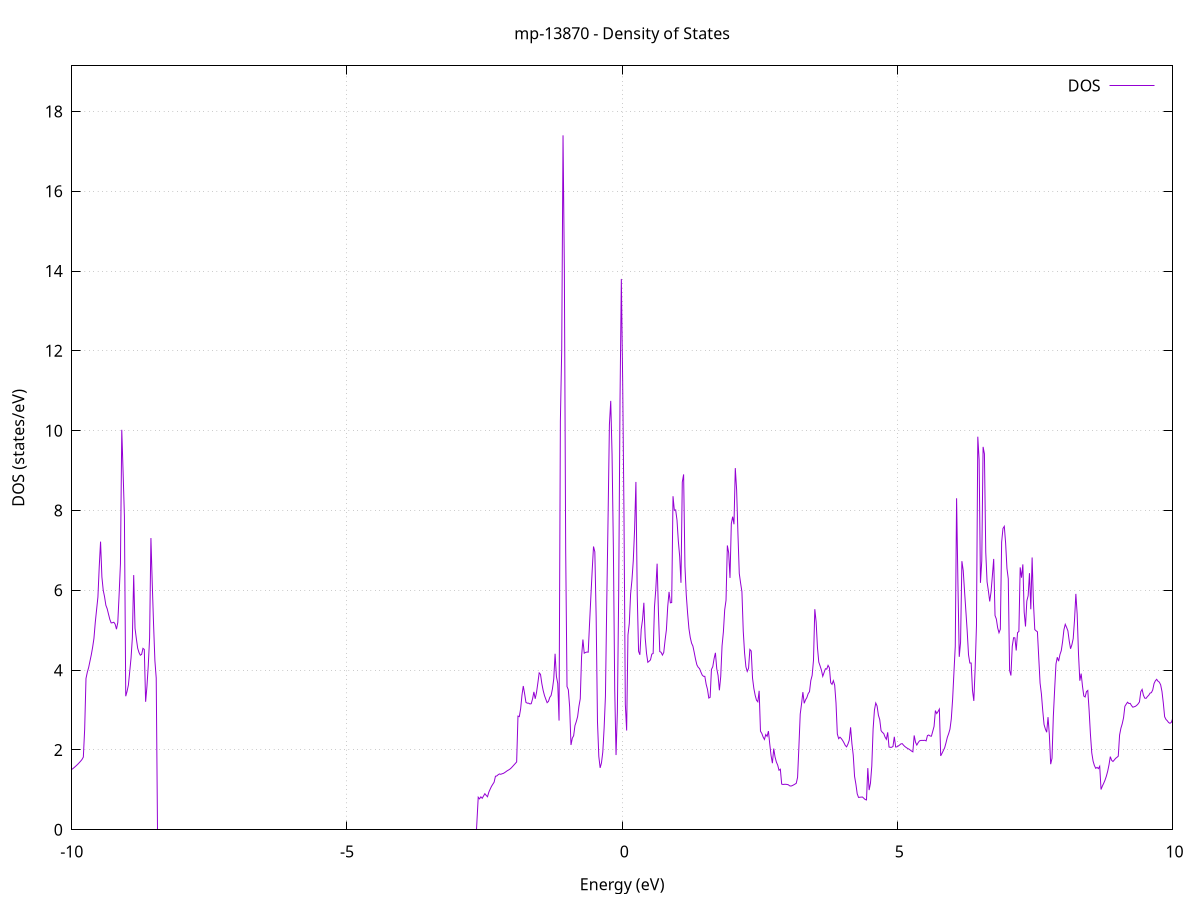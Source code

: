 set title 'mp-13870 - Density of States'
set xlabel 'Energy (eV)'
set ylabel 'DOS (states/eV)'
set grid
set xrange [-10:10]
set yrange [0:19.141]
set xzeroaxis lt -1
set terminal png size 800,600
set output 'mp-13870_dos_gnuplot.png'
plot '-' using 1:2 with lines title 'DOS'
-33.940100 0.000000
-33.916000 0.000000
-33.891900 0.000000
-33.867800 0.000000
-33.843800 0.000000
-33.819700 0.000000
-33.795600 0.000000
-33.771500 0.000000
-33.747400 0.000000
-33.723400 0.000000
-33.699300 0.000000
-33.675200 0.000000
-33.651100 0.000000
-33.627100 0.000000
-33.603000 0.000000
-33.578900 0.000000
-33.554800 0.000000
-33.530700 0.000000
-33.506700 0.000000
-33.482600 0.000000
-33.458500 0.000000
-33.434400 0.000000
-33.410400 0.000000
-33.386300 0.000000
-33.362200 0.000000
-33.338100 0.000000
-33.314000 0.000000
-33.290000 0.000000
-33.265900 0.000000
-33.241800 0.000000
-33.217700 0.000000
-33.193700 0.000000
-33.169600 0.000000
-33.145500 0.000000
-33.121400 0.000000
-33.097300 0.000000
-33.073300 0.000000
-33.049200 0.000000
-33.025100 0.000000
-33.001000 0.000000
-32.977000 0.000000
-32.952900 0.000000
-32.928800 0.000000
-32.904700 0.000000
-32.880600 0.000000
-32.856600 0.000000
-32.832500 0.000000
-32.808400 0.000000
-32.784300 0.000000
-32.760300 0.000000
-32.736200 0.000000
-32.712100 0.000000
-32.688000 0.000000
-32.663900 0.000000
-32.639900 0.000000
-32.615800 0.000000
-32.591700 0.000000
-32.567600 0.000000
-32.543600 0.000000
-32.519500 0.000000
-32.495400 0.000000
-32.471300 0.000000
-32.447200 0.000000
-32.423200 0.000000
-32.399100 0.000000
-32.375000 0.000000
-32.350900 0.000000
-32.326900 0.000000
-32.302800 0.000000
-32.278700 0.000000
-32.254600 0.000000
-32.230500 0.000000
-32.206500 0.000000
-32.182400 0.000000
-32.158300 0.000000
-32.134200 0.000000
-32.110200 0.000000
-32.086100 0.000000
-32.062000 0.000000
-32.037900 0.000000
-32.013800 0.000000
-31.989800 0.000000
-31.965700 0.000000
-31.941600 0.000000
-31.917500 0.000000
-31.893500 0.000000
-31.869400 0.000000
-31.845300 0.000000
-31.821200 0.000000
-31.797200 0.000000
-31.773100 0.000000
-31.749000 19.305500
-31.724900 28.237600
-31.700800 11.770300
-31.676800 12.885700
-31.652700 16.704800
-31.628600 25.642600
-31.604500 31.186600
-31.580500 22.676500
-31.556400 0.000000
-31.532300 24.829400
-31.508200 81.754100
-31.484100 0.000000
-31.460100 0.000000
-31.436000 0.000000
-31.411900 0.000000
-31.387800 0.000000
-31.363800 0.000000
-31.339700 0.000000
-31.315600 0.000000
-31.291500 0.000000
-31.267400 0.000000
-31.243400 0.000000
-31.219300 0.000000
-31.195200 0.000000
-31.171100 0.000000
-31.147100 0.000000
-31.123000 0.000000
-31.098900 0.000000
-31.074800 0.000000
-31.050700 24.130600
-31.026700 14.739800
-31.002600 8.946900
-30.978500 15.061100
-30.954400 21.416200
-30.930400 89.649600
-30.906300 145.243200
-30.882200 0.000000
-30.858100 0.000000
-30.834000 0.000000
-30.810000 0.000000
-30.785900 0.000000
-30.761800 0.000000
-30.737700 0.000000
-30.713700 0.000000
-30.689600 0.000000
-30.665500 0.000000
-30.641400 0.000000
-30.617300 0.000000
-30.593300 0.000000
-30.569200 0.000000
-30.545100 0.000000
-30.521000 0.000000
-30.497000 0.000000
-30.472900 0.000000
-30.448800 0.000000
-30.424700 0.000000
-30.400600 0.000000
-30.376600 0.000000
-30.352500 0.000000
-30.328400 0.000000
-30.304300 0.000000
-30.280300 0.000000
-30.256200 0.000000
-30.232100 0.000000
-30.208000 0.000000
-30.183900 0.000000
-30.159900 0.000000
-30.135800 0.000000
-30.111700 0.000000
-30.087600 0.000000
-30.063600 0.000000
-30.039500 0.000000
-30.015400 0.000000
-29.991300 0.000000
-29.967200 0.000000
-29.943200 0.000000
-29.919100 0.000000
-29.895000 0.000000
-29.870900 0.000000
-29.846900 0.000000
-29.822800 0.000000
-29.798700 0.000000
-29.774600 0.000000
-29.750500 0.000000
-29.726500 0.000000
-29.702400 0.000000
-29.678300 0.000000
-29.654200 0.000000
-29.630200 0.000000
-29.606100 0.000000
-29.582000 0.000000
-29.557900 0.000000
-29.533900 0.000000
-29.509800 0.000000
-29.485700 0.000000
-29.461600 0.000000
-29.437500 0.000000
-29.413500 0.000000
-29.389400 0.000000
-29.365300 0.000000
-29.341200 0.000000
-29.317200 0.000000
-29.293100 0.000000
-29.269000 0.000000
-29.244900 0.000000
-29.220800 0.000000
-29.196800 0.000000
-29.172700 0.000000
-29.148600 0.000000
-29.124500 0.000000
-29.100500 0.000000
-29.076400 0.000000
-29.052300 0.000000
-29.028200 0.000000
-29.004100 0.000000
-28.980100 0.000000
-28.956000 0.000000
-28.931900 0.000000
-28.907800 0.000000
-28.883800 0.000000
-28.859700 0.000000
-28.835600 0.000000
-28.811500 0.000000
-28.787400 0.000000
-28.763400 0.000000
-28.739300 0.000000
-28.715200 0.000000
-28.691100 0.000000
-28.667100 0.000000
-28.643000 0.000000
-28.618900 0.000000
-28.594800 0.000000
-28.570700 0.000000
-28.546700 0.000000
-28.522600 0.000000
-28.498500 0.000000
-28.474400 0.000000
-28.450400 0.000000
-28.426300 0.000000
-28.402200 0.000000
-28.378100 0.000000
-28.354000 0.000000
-28.330000 0.000000
-28.305900 0.000000
-28.281800 0.000000
-28.257700 0.000000
-28.233700 0.000000
-28.209600 0.000000
-28.185500 0.000000
-28.161400 0.000000
-28.137300 0.000000
-28.113300 0.000000
-28.089200 0.000000
-28.065100 0.000000
-28.041000 0.000000
-28.017000 0.000000
-27.992900 0.000000
-27.968800 0.000000
-27.944700 0.000000
-27.920600 0.000000
-27.896600 0.000000
-27.872500 0.000000
-27.848400 0.000000
-27.824300 0.000000
-27.800300 0.000000
-27.776200 0.000000
-27.752100 0.000000
-27.728000 0.000000
-27.703900 0.000000
-27.679900 0.000000
-27.655800 0.000000
-27.631700 0.000000
-27.607600 0.000000
-27.583600 0.000000
-27.559500 0.000000
-27.535400 0.000000
-27.511300 0.000000
-27.487200 0.000000
-27.463200 0.000000
-27.439100 0.000000
-27.415000 0.000000
-27.390900 0.000000
-27.366900 0.000000
-27.342800 0.000000
-27.318700 0.000000
-27.294600 0.000000
-27.270600 0.000000
-27.246500 0.000000
-27.222400 0.000000
-27.198300 0.000000
-27.174200 0.000000
-27.150200 0.000000
-27.126100 0.000000
-27.102000 0.000000
-27.077900 0.000000
-27.053900 0.000000
-27.029800 0.000000
-27.005700 0.000000
-26.981600 0.000000
-26.957500 0.000000
-26.933500 0.000000
-26.909400 0.000000
-26.885300 0.000000
-26.861200 0.000000
-26.837200 0.000000
-26.813100 0.000000
-26.789000 0.000000
-26.764900 0.000000
-26.740800 0.000000
-26.716800 0.000000
-26.692700 0.000000
-26.668600 0.000000
-26.644500 0.000000
-26.620500 0.000000
-26.596400 0.000000
-26.572300 0.000000
-26.548200 0.000000
-26.524100 0.000000
-26.500100 0.000000
-26.476000 0.000000
-26.451900 0.000000
-26.427800 0.000000
-26.403800 0.000000
-26.379700 0.000000
-26.355600 0.000000
-26.331500 0.000000
-26.307400 0.000000
-26.283400 0.000000
-26.259300 0.000000
-26.235200 0.000000
-26.211100 0.000000
-26.187100 0.000000
-26.163000 0.000000
-26.138900 0.000000
-26.114800 0.000000
-26.090700 0.000000
-26.066700 0.000000
-26.042600 0.000000
-26.018500 0.000000
-25.994400 0.000000
-25.970400 0.000000
-25.946300 0.000000
-25.922200 0.000000
-25.898100 0.000000
-25.874000 0.000000
-25.850000 0.000000
-25.825900 0.000000
-25.801800 0.000000
-25.777700 0.000000
-25.753700 0.000000
-25.729600 0.000000
-25.705500 0.000000
-25.681400 0.000000
-25.657300 0.000000
-25.633300 0.000000
-25.609200 0.000000
-25.585100 0.000000
-25.561000 0.000000
-25.537000 0.000000
-25.512900 0.000000
-25.488800 0.000000
-25.464700 0.000000
-25.440600 0.000000
-25.416600 0.000000
-25.392500 0.000000
-25.368400 0.000000
-25.344300 0.000000
-25.320300 0.000000
-25.296200 0.000000
-25.272100 0.000000
-25.248000 0.000000
-25.223900 0.000000
-25.199900 0.000000
-25.175800 0.000000
-25.151700 0.000000
-25.127600 0.000000
-25.103600 0.000000
-25.079500 0.000000
-25.055400 0.000000
-25.031300 0.000000
-25.007300 0.000000
-24.983200 0.000000
-24.959100 0.000000
-24.935000 0.000000
-24.910900 0.000000
-24.886900 0.000000
-24.862800 0.000000
-24.838700 0.000000
-24.814600 0.000000
-24.790600 0.000000
-24.766500 0.000000
-24.742400 0.000000
-24.718300 0.000000
-24.694200 0.000000
-24.670200 0.000000
-24.646100 0.000000
-24.622000 0.000000
-24.597900 0.000000
-24.573900 0.000000
-24.549800 0.000000
-24.525700 0.000000
-24.501600 0.000000
-24.477500 0.000000
-24.453500 0.000000
-24.429400 0.000000
-24.405300 0.000000
-24.381200 0.000000
-24.357200 0.000000
-24.333100 0.000000
-24.309000 0.000000
-24.284900 0.000000
-24.260800 0.000000
-24.236800 0.000000
-24.212700 0.000000
-24.188600 0.000000
-24.164500 0.000000
-24.140500 0.000000
-24.116400 0.000000
-24.092300 0.000000
-24.068200 0.000000
-24.044100 0.000000
-24.020100 0.000000
-23.996000 0.000000
-23.971900 0.000000
-23.947800 0.000000
-23.923800 0.000000
-23.899700 0.000000
-23.875600 0.000000
-23.851500 0.000000
-23.827400 0.000000
-23.803400 0.000000
-23.779300 0.000000
-23.755200 0.000000
-23.731100 0.000000
-23.707100 0.000000
-23.683000 0.000000
-23.658900 0.000000
-23.634800 0.000000
-23.610700 0.000000
-23.586700 0.000000
-23.562600 0.000000
-23.538500 0.000000
-23.514400 0.000000
-23.490400 0.000000
-23.466300 0.000000
-23.442200 0.000000
-23.418100 0.000000
-23.394000 0.000000
-23.370000 0.000000
-23.345900 0.000000
-23.321800 0.000000
-23.297700 0.000000
-23.273700 0.000000
-23.249600 0.000000
-23.225500 0.000000
-23.201400 0.000000
-23.177300 0.000000
-23.153300 0.000000
-23.129200 0.000000
-23.105100 0.000000
-23.081000 0.000000
-23.057000 0.000000
-23.032900 0.000000
-23.008800 0.000000
-22.984700 0.000000
-22.960600 0.000000
-22.936600 0.000000
-22.912500 0.000000
-22.888400 0.000000
-22.864300 0.000000
-22.840300 0.000000
-22.816200 0.000000
-22.792100 0.000000
-22.768000 0.000000
-22.744000 0.000000
-22.719900 0.000000
-22.695800 0.000000
-22.671700 0.000000
-22.647600 0.000000
-22.623600 0.000000
-22.599500 0.000000
-22.575400 0.000000
-22.551300 0.000000
-22.527300 0.000000
-22.503200 0.000000
-22.479100 0.000000
-22.455000 0.000000
-22.430900 0.000000
-22.406900 0.000000
-22.382800 0.000000
-22.358700 0.000000
-22.334600 0.000000
-22.310600 0.000000
-22.286500 0.000000
-22.262400 0.000000
-22.238300 0.000000
-22.214200 0.000000
-22.190200 0.000000
-22.166100 0.000000
-22.142000 0.000000
-22.117900 0.000000
-22.093900 0.000000
-22.069800 0.000000
-22.045700 0.000000
-22.021600 0.000000
-21.997500 0.000000
-21.973500 0.000000
-21.949400 0.000000
-21.925300 0.000000
-21.901200 0.000000
-21.877200 0.000000
-21.853100 0.000000
-21.829000 0.000000
-21.804900 0.000000
-21.780800 0.000000
-21.756800 0.000000
-21.732700 0.000000
-21.708600 0.000000
-21.684500 0.000000
-21.660500 0.000000
-21.636400 0.000000
-21.612300 0.000000
-21.588200 0.000000
-21.564100 0.000000
-21.540100 0.000000
-21.516000 0.000000
-21.491900 0.000000
-21.467800 0.000000
-21.443800 0.000000
-21.419700 0.000000
-21.395600 0.000000
-21.371500 0.000000
-21.347400 0.000000
-21.323400 0.000000
-21.299300 0.000000
-21.275200 0.000000
-21.251100 0.000000
-21.227100 0.000000
-21.203000 0.000000
-21.178900 0.000000
-21.154800 0.000000
-21.130700 0.000000
-21.106700 0.000000
-21.082600 0.000000
-21.058500 0.000000
-21.034400 0.000000
-21.010400 0.000000
-20.986300 0.000000
-20.962200 0.000000
-20.938100 0.000000
-20.914000 0.000000
-20.890000 0.000000
-20.865900 0.000000
-20.841800 0.000000
-20.817700 0.000000
-20.793700 0.000000
-20.769600 0.000000
-20.745500 0.000000
-20.721400 0.000000
-20.697300 0.000000
-20.673300 0.000000
-20.649200 0.000000
-20.625100 0.000000
-20.601000 0.000000
-20.577000 0.000000
-20.552900 0.000000
-20.528800 0.000000
-20.504700 0.000000
-20.480700 0.000000
-20.456600 0.000000
-20.432500 0.000000
-20.408400 0.000000
-20.384300 0.000000
-20.360300 0.000000
-20.336200 0.000000
-20.312100 0.000000
-20.288000 0.000000
-20.264000 0.000000
-20.239900 0.000000
-20.215800 0.000000
-20.191700 0.000000
-20.167600 0.000000
-20.143600 0.000000
-20.119500 0.000000
-20.095400 0.000000
-20.071300 0.000000
-20.047300 0.000000
-20.023200 0.000000
-19.999100 0.000000
-19.975000 0.000000
-19.950900 0.000000
-19.926900 0.000000
-19.902800 0.000000
-19.878700 0.000000
-19.854600 0.000000
-19.830600 0.000000
-19.806500 0.000000
-19.782400 0.000000
-19.758300 0.000000
-19.734200 0.000000
-19.710200 0.000000
-19.686100 0.000000
-19.662000 0.000000
-19.637900 0.000000
-19.613900 0.000000
-19.589800 0.000000
-19.565700 0.000000
-19.541600 0.000000
-19.517500 0.000000
-19.493500 0.000000
-19.469400 0.000000
-19.445300 0.000000
-19.421200 0.000000
-19.397200 0.000000
-19.373100 0.000000
-19.349000 0.000000
-19.324900 0.000000
-19.300800 0.000000
-19.276800 0.000000
-19.252700 0.000000
-19.228600 0.000000
-19.204500 0.000000
-19.180500 0.000000
-19.156400 0.000000
-19.132300 0.000000
-19.108200 0.000000
-19.084100 0.000000
-19.060100 0.000000
-19.036000 0.000000
-19.011900 0.000000
-18.987800 0.000000
-18.963800 0.000000
-18.939700 0.000000
-18.915600 0.000000
-18.891500 0.000000
-18.867400 0.000000
-18.843400 0.000000
-18.819300 0.000000
-18.795200 0.000000
-18.771100 0.000000
-18.747100 0.000000
-18.723000 0.000000
-18.698900 0.000000
-18.674800 0.000000
-18.650700 0.000000
-18.626700 0.000000
-18.602600 0.000000
-18.578500 0.000000
-18.554400 0.000000
-18.530400 0.000000
-18.506300 0.000000
-18.482200 0.000000
-18.458100 0.000000
-18.434000 0.000000
-18.410000 0.000000
-18.385900 0.000000
-18.361800 0.000000
-18.337700 0.000000
-18.313700 0.000000
-18.289600 0.000000
-18.265500 0.000000
-18.241400 0.000000
-18.217400 0.000000
-18.193300 0.000000
-18.169200 0.000000
-18.145100 0.000000
-18.121000 0.000000
-18.097000 0.000000
-18.072900 0.000000
-18.048800 0.000000
-18.024700 0.000000
-18.000700 0.000000
-17.976600 0.000000
-17.952500 0.000000
-17.928400 0.000000
-17.904300 0.000000
-17.880300 0.000000
-17.856200 0.000000
-17.832100 0.000000
-17.808000 0.000000
-17.784000 0.000000
-17.759900 0.000000
-17.735800 0.000000
-17.711700 0.000000
-17.687600 0.000000
-17.663600 0.000000
-17.639500 0.000000
-17.615400 0.000000
-17.591300 0.000000
-17.567300 0.000000
-17.543200 0.000000
-17.519100 0.000000
-17.495000 0.000000
-17.470900 0.000000
-17.446900 0.000000
-17.422800 0.000000
-17.398700 0.000000
-17.374600 0.000000
-17.350600 0.000000
-17.326500 0.000000
-17.302400 0.000000
-17.278300 0.000000
-17.254200 0.000000
-17.230200 0.000000
-17.206100 0.000000
-17.182000 0.000000
-17.157900 0.000000
-17.133900 0.000000
-17.109800 0.000000
-17.085700 0.000000
-17.061600 0.000000
-17.037500 0.000000
-17.013500 0.000000
-16.989400 0.000000
-16.965300 0.000000
-16.941200 0.000000
-16.917200 0.000000
-16.893100 0.000000
-16.869000 0.000000
-16.844900 0.000000
-16.820800 0.000000
-16.796800 0.000000
-16.772700 0.000000
-16.748600 0.000000
-16.724500 0.000000
-16.700500 0.000000
-16.676400 0.000000
-16.652300 0.000000
-16.628200 0.000000
-16.604100 0.000000
-16.580100 0.000000
-16.556000 0.000000
-16.531900 0.000000
-16.507800 0.000000
-16.483800 0.000000
-16.459700 0.000000
-16.435600 0.000000
-16.411500 0.000000
-16.387400 0.000000
-16.363400 0.000000
-16.339300 0.000000
-16.315200 0.000000
-16.291100 0.000000
-16.267100 0.000000
-16.243000 0.000000
-16.218900 0.000000
-16.194800 0.000000
-16.170700 0.000000
-16.146700 0.000000
-16.122600 0.000000
-16.098500 0.000000
-16.074400 0.000000
-16.050400 0.000000
-16.026300 0.000000
-16.002200 0.000000
-15.978100 0.000000
-15.954100 0.000000
-15.930000 0.000000
-15.905900 0.000000
-15.881800 0.000000
-15.857700 0.000000
-15.833700 0.000000
-15.809600 0.000000
-15.785500 0.000000
-15.761400 0.000000
-15.737400 0.000000
-15.713300 0.000000
-15.689200 0.000000
-15.665100 0.000000
-15.641000 0.000000
-15.617000 0.000000
-15.592900 0.000000
-15.568800 0.000000
-15.544700 0.000000
-15.520700 0.000000
-15.496600 0.000000
-15.472500 0.000000
-15.448400 0.000000
-15.424300 0.000000
-15.400300 0.000000
-15.376200 0.000000
-15.352100 0.000000
-15.328000 0.000000
-15.304000 0.000000
-15.279900 0.000000
-15.255800 0.000000
-15.231700 0.000000
-15.207600 0.000000
-15.183600 0.000000
-15.159500 0.000000
-15.135400 0.000000
-15.111300 0.000000
-15.087300 0.000000
-15.063200 0.000000
-15.039100 0.000000
-15.015000 0.000000
-14.990900 0.000000
-14.966900 0.000000
-14.942800 0.000000
-14.918700 0.000000
-14.894600 0.000000
-14.870600 0.000000
-14.846500 0.000000
-14.822400 0.000000
-14.798300 0.000000
-14.774200 0.000000
-14.750200 0.000000
-14.726100 0.000000
-14.702000 0.000000
-14.677900 0.000000
-14.653900 0.000000
-14.629800 0.000000
-14.605700 0.000000
-14.581600 0.000000
-14.557500 0.000000
-14.533500 0.000000
-14.509400 0.000000
-14.485300 0.000000
-14.461200 0.000000
-14.437200 0.000000
-14.413100 0.000000
-14.389000 0.000000
-14.364900 0.000000
-14.340800 0.000000
-14.316800 0.000000
-14.292700 0.000000
-14.268600 0.000000
-14.244500 0.000000
-14.220500 0.000000
-14.196400 0.000000
-14.172300 0.000000
-14.148200 0.000000
-14.124100 0.000000
-14.100100 0.000000
-14.076000 0.000000
-14.051900 0.000000
-14.027800 0.000000
-14.003800 0.000000
-13.979700 0.000000
-13.955600 0.000000
-13.931500 0.000000
-13.907400 0.000000
-13.883400 0.000000
-13.859300 0.000000
-13.835200 0.000000
-13.811100 0.000000
-13.787100 0.000000
-13.763000 0.000000
-13.738900 0.000000
-13.714800 0.000000
-13.690800 0.000000
-13.666700 0.000000
-13.642600 0.000000
-13.618500 0.000000
-13.594400 0.000000
-13.570400 0.000000
-13.546300 0.000000
-13.522200 0.000000
-13.498100 0.000000
-13.474100 0.000000
-13.450000 0.000000
-13.425900 0.000000
-13.401800 0.000000
-13.377700 0.000000
-13.353700 0.000000
-13.329600 0.000000
-13.305500 0.000000
-13.281400 0.000000
-13.257400 0.000000
-13.233300 0.000000
-13.209200 0.000000
-13.185100 0.000000
-13.161000 0.000000
-13.137000 0.000000
-13.112900 0.000000
-13.088800 0.000000
-13.064700 0.000000
-13.040700 0.000000
-13.016600 0.000000
-12.992500 0.000000
-12.968400 0.000000
-12.944300 0.000000
-12.920300 0.000000
-12.896200 0.000000
-12.872100 0.000000
-12.848000 0.000000
-12.824000 0.000000
-12.799900 0.000000
-12.775800 0.000000
-12.751700 0.000000
-12.727600 0.000000
-12.703600 0.000000
-12.679500 0.000000
-12.655400 0.000000
-12.631300 0.000000
-12.607300 0.000000
-12.583200 0.000000
-12.559100 0.000000
-12.535000 0.000000
-12.510900 0.000000
-12.486900 0.000000
-12.462800 0.000000
-12.438700 0.000000
-12.414600 0.000000
-12.390600 0.000000
-12.366500 0.000000
-12.342400 0.000000
-12.318300 0.000000
-12.294200 0.000000
-12.270200 0.000000
-12.246100 0.000000
-12.222000 0.000000
-12.197900 0.000000
-12.173900 0.000000
-12.149800 0.000000
-12.125700 0.000000
-12.101600 0.000000
-12.077500 0.000000
-12.053500 0.000000
-12.029400 0.000000
-12.005300 0.000000
-11.981200 0.000000
-11.957200 0.000000
-11.933100 0.000000
-11.909000 0.000000
-11.884900 0.000000
-11.860800 0.000000
-11.836800 0.000000
-11.812700 0.000000
-11.788600 0.000000
-11.764500 0.000000
-11.740500 0.000000
-11.716400 0.000000
-11.692300 0.000000
-11.668200 0.000000
-11.644100 0.000000
-11.620100 0.000000
-11.596000 0.000000
-11.571900 0.000000
-11.547800 0.000000
-11.523800 0.000000
-11.499700 0.000000
-11.475600 0.000000
-11.451500 0.000000
-11.427500 0.000000
-11.403400 0.000000
-11.379300 0.000000
-11.355200 0.000000
-11.331100 0.000000
-11.307100 0.000000
-11.283000 0.000000
-11.258900 0.000000
-11.234800 0.000000
-11.210800 0.000000
-11.186700 0.000000
-11.162600 0.000000
-11.138500 0.000000
-11.114400 0.000000
-11.090400 0.000000
-11.066300 0.000000
-11.042200 0.000000
-11.018100 0.000000
-10.994100 0.000000
-10.970000 0.000000
-10.945900 0.000000
-10.921800 0.000000
-10.897700 0.000000
-10.873700 0.000000
-10.849600 0.598100
-10.825500 0.541400
-10.801400 0.599600
-10.777400 0.557300
-10.753300 0.574700
-10.729200 0.568200
-10.705100 0.591300
-10.681000 0.614400
-10.657000 0.586800
-10.632900 0.594000
-10.608800 0.605900
-10.584700 0.609000
-10.560700 0.612600
-10.536600 0.626100
-10.512500 0.639100
-10.488400 0.629300
-10.464300 0.633200
-10.440300 0.641700
-10.416200 0.651300
-10.392100 0.654700
-10.368000 0.662900
-10.344000 0.975800
-10.319900 1.262800
-10.295800 1.333900
-10.271700 1.304000
-10.247600 1.327500
-10.223600 1.331800
-10.199500 1.369300
-10.175400 1.387000
-10.151300 1.381900
-10.127300 1.404000
-10.103200 1.426400
-10.079100 1.440600
-10.055000 1.468500
-10.030900 1.497100
-10.006900 1.507900
-9.982800 1.529600
-9.958700 1.557200
-9.934600 1.586700
-9.910600 1.616400
-9.886500 1.649300
-9.862400 1.684600
-9.838300 1.721300
-9.814200 1.762400
-9.790200 1.821000
-9.766100 2.519800
-9.742000 3.791100
-9.717900 3.949300
-9.693900 4.065400
-9.669800 4.225600
-9.645700 4.383900
-9.621600 4.571400
-9.597500 4.795900
-9.573500 5.193700
-9.549400 5.516300
-9.525300 5.830300
-9.501200 6.593200
-9.477200 7.220800
-9.453100 6.336500
-9.429000 6.003300
-9.404900 5.839500
-9.380800 5.625200
-9.356800 5.537300
-9.332700 5.401600
-9.308600 5.270400
-9.284500 5.183400
-9.260500 5.188100
-9.236400 5.200500
-9.212300 5.153000
-9.188200 5.026100
-9.164200 5.194100
-9.140100 5.892600
-9.116000 6.668600
-9.091900 10.022000
-9.067800 8.964500
-9.043800 7.852900
-9.019700 3.346300
-8.995600 3.468400
-8.971500 3.626900
-8.947500 3.962100
-8.923400 4.304600
-8.899300 4.811400
-8.875200 6.382600
-8.851100 5.049200
-8.827100 4.789200
-8.803000 4.550100
-8.778900 4.440600
-8.754800 4.374100
-8.730800 4.396000
-8.706700 4.546300
-8.682600 4.518400
-8.658500 3.206800
-8.634400 3.592500
-8.610400 4.115400
-8.586300 4.807200
-8.562200 7.309800
-8.538100 6.172300
-8.514100 5.142300
-8.490000 4.237300
-8.465900 3.800800
-8.441800 0.000000
-8.417700 0.000000
-8.393700 0.000000
-8.369600 0.000000
-8.345500 0.000000
-8.321400 0.000000
-8.297400 0.000000
-8.273300 0.000000
-8.249200 0.000000
-8.225100 0.000000
-8.201000 0.000000
-8.177000 0.000000
-8.152900 0.000000
-8.128800 0.000000
-8.104700 0.000000
-8.080700 0.000000
-8.056600 0.000000
-8.032500 0.000000
-8.008400 0.000000
-7.984300 0.000000
-7.960300 0.000000
-7.936200 0.000000
-7.912100 0.000000
-7.888000 0.000000
-7.864000 0.000000
-7.839900 0.000000
-7.815800 0.000000
-7.791700 0.000000
-7.767600 0.000000
-7.743600 0.000000
-7.719500 0.000000
-7.695400 0.000000
-7.671300 0.000000
-7.647300 0.000000
-7.623200 0.000000
-7.599100 0.000000
-7.575000 0.000000
-7.550900 0.000000
-7.526900 0.000000
-7.502800 0.000000
-7.478700 0.000000
-7.454600 0.000000
-7.430600 0.000000
-7.406500 0.000000
-7.382400 0.000000
-7.358300 0.000000
-7.334200 0.000000
-7.310200 0.000000
-7.286100 0.000000
-7.262000 0.000000
-7.237900 0.000000
-7.213900 0.000000
-7.189800 0.000000
-7.165700 0.000000
-7.141600 0.000000
-7.117500 0.000000
-7.093500 0.000000
-7.069400 0.000000
-7.045300 0.000000
-7.021200 0.000000
-6.997200 0.000000
-6.973100 0.000000
-6.949000 0.000000
-6.924900 0.000000
-6.900900 0.000000
-6.876800 0.000000
-6.852700 0.000000
-6.828600 0.000000
-6.804500 0.000000
-6.780500 0.000000
-6.756400 0.000000
-6.732300 0.000000
-6.708200 0.000000
-6.684200 0.000000
-6.660100 0.000000
-6.636000 0.000000
-6.611900 0.000000
-6.587800 0.000000
-6.563800 0.000000
-6.539700 0.000000
-6.515600 0.000000
-6.491500 0.000000
-6.467500 0.000000
-6.443400 0.000000
-6.419300 0.000000
-6.395200 0.000000
-6.371100 0.000000
-6.347100 0.000000
-6.323000 0.000000
-6.298900 0.000000
-6.274800 0.000000
-6.250800 0.000000
-6.226700 0.000000
-6.202600 0.000000
-6.178500 0.000000
-6.154400 0.000000
-6.130400 0.000000
-6.106300 0.000000
-6.082200 0.000000
-6.058100 0.000000
-6.034100 0.000000
-6.010000 0.000000
-5.985900 0.000000
-5.961800 0.000000
-5.937700 0.000000
-5.913700 0.000000
-5.889600 0.000000
-5.865500 0.000000
-5.841400 0.000000
-5.817400 0.000000
-5.793300 0.000000
-5.769200 0.000000
-5.745100 0.000000
-5.721000 0.000000
-5.697000 0.000000
-5.672900 0.000000
-5.648800 0.000000
-5.624700 0.000000
-5.600700 0.000000
-5.576600 0.000000
-5.552500 0.000000
-5.528400 0.000000
-5.504300 0.000000
-5.480300 0.000000
-5.456200 0.000000
-5.432100 0.000000
-5.408000 0.000000
-5.384000 0.000000
-5.359900 0.000000
-5.335800 0.000000
-5.311700 0.000000
-5.287600 0.000000
-5.263600 0.000000
-5.239500 0.000000
-5.215400 0.000000
-5.191300 0.000000
-5.167300 0.000000
-5.143200 0.000000
-5.119100 0.000000
-5.095000 0.000000
-5.070900 0.000000
-5.046900 0.000000
-5.022800 0.000000
-4.998700 0.000000
-4.974600 0.000000
-4.950600 0.000000
-4.926500 0.000000
-4.902400 0.000000
-4.878300 0.000000
-4.854200 0.000000
-4.830200 0.000000
-4.806100 0.000000
-4.782000 0.000000
-4.757900 0.000000
-4.733900 0.000000
-4.709800 0.000000
-4.685700 0.000000
-4.661600 0.000000
-4.637600 0.000000
-4.613500 0.000000
-4.589400 0.000000
-4.565300 0.000000
-4.541200 0.000000
-4.517200 0.000000
-4.493100 0.000000
-4.469000 0.000000
-4.444900 0.000000
-4.420900 0.000000
-4.396800 0.000000
-4.372700 0.000000
-4.348600 0.000000
-4.324500 0.000000
-4.300500 0.000000
-4.276400 0.000000
-4.252300 0.000000
-4.228200 0.000000
-4.204200 0.000000
-4.180100 0.000000
-4.156000 0.000000
-4.131900 0.000000
-4.107800 0.000000
-4.083800 0.000000
-4.059700 0.000000
-4.035600 0.000000
-4.011500 0.000000
-3.987500 0.000000
-3.963400 0.000000
-3.939300 0.000000
-3.915200 0.000000
-3.891100 0.000000
-3.867100 0.000000
-3.843000 0.000000
-3.818900 0.000000
-3.794800 0.000000
-3.770800 0.000000
-3.746700 0.000000
-3.722600 0.000000
-3.698500 0.000000
-3.674400 0.000000
-3.650400 0.000000
-3.626300 0.000000
-3.602200 0.000000
-3.578100 0.000000
-3.554100 0.000000
-3.530000 0.000000
-3.505900 0.000000
-3.481800 0.000000
-3.457700 0.000000
-3.433700 0.000000
-3.409600 0.000000
-3.385500 0.000000
-3.361400 0.000000
-3.337400 0.000000
-3.313300 0.000000
-3.289200 0.000000
-3.265100 0.000000
-3.241000 0.000000
-3.217000 0.000000
-3.192900 0.000000
-3.168800 0.000000
-3.144700 0.000000
-3.120700 0.000000
-3.096600 0.000000
-3.072500 0.000000
-3.048400 0.000000
-3.024300 0.000000
-3.000300 0.000000
-2.976200 0.000000
-2.952100 0.000000
-2.928000 0.000000
-2.904000 0.000000
-2.879900 0.000000
-2.855800 0.000000
-2.831700 0.000000
-2.807600 0.000000
-2.783600 0.000000
-2.759500 0.000000
-2.735400 0.000000
-2.711300 0.000000
-2.687300 0.000000
-2.663200 0.000000
-2.639100 0.000000
-2.615000 0.815400
-2.590900 0.774900
-2.566900 0.825400
-2.542800 0.788700
-2.518700 0.846400
-2.494600 0.904000
-2.470600 0.862200
-2.446500 0.827200
-2.422400 0.942200
-2.398300 1.016700
-2.374300 1.087000
-2.350200 1.140600
-2.326100 1.193100
-2.302000 1.341100
-2.277900 1.348900
-2.253900 1.378400
-2.229800 1.399200
-2.205700 1.390200
-2.181600 1.403300
-2.157600 1.413400
-2.133500 1.433800
-2.109400 1.457400
-2.085300 1.481700
-2.061200 1.499700
-2.037200 1.522200
-2.013100 1.552200
-1.989000 1.588500
-1.964900 1.625200
-1.940900 1.661600
-1.916800 1.700300
-1.892700 2.848200
-1.868600 2.835500
-1.844500 3.029400
-1.820500 3.369100
-1.796400 3.602400
-1.772300 3.411200
-1.748200 3.192100
-1.724200 3.172700
-1.700100 3.173000
-1.676000 3.152900
-1.651900 3.159300
-1.627800 3.278300
-1.603800 3.455500
-1.579700 3.283200
-1.555600 3.442400
-1.531500 3.678700
-1.507500 3.931200
-1.483400 3.895300
-1.459300 3.662400
-1.435200 3.491000
-1.411100 3.363800
-1.387100 3.271600
-1.363000 3.184700
-1.338900 3.217000
-1.314800 3.318600
-1.290800 3.366100
-1.266700 3.529900
-1.242600 3.779500
-1.218500 4.410700
-1.194400 3.842700
-1.170400 3.666700
-1.146300 2.736100
-1.122200 10.244300
-1.098100 12.024400
-1.074100 17.400500
-1.050000 14.049300
-1.025900 7.000300
-1.001800 3.588400
-0.977700 3.507700
-0.953700 3.075400
-0.929600 2.124500
-0.905500 2.293900
-0.881400 2.356900
-0.857400 2.610300
-0.833300 2.710000
-0.809200 2.835500
-0.785100 3.092800
-0.761000 3.283100
-0.737000 4.340800
-0.712900 4.768100
-0.688800 4.424900
-0.664700 4.442500
-0.640700 4.454000
-0.616600 4.449700
-0.592500 5.158900
-0.568400 5.838400
-0.544300 6.495800
-0.520300 7.097500
-0.496200 6.963400
-0.472100 5.321600
-0.448000 2.702400
-0.424000 1.838400
-0.399900 1.551100
-0.375800 1.674500
-0.351700 1.946800
-0.327600 2.547000
-0.303600 3.343400
-0.279500 5.708900
-0.255400 7.852200
-0.231300 10.151600
-0.207300 10.747300
-0.183200 9.403100
-0.159100 7.035600
-0.135000 3.516000
-0.111000 1.872100
-0.086900 2.951800
-0.062800 5.932300
-0.038700 10.748800
-0.014600 13.802700
0.009400 11.265000
0.033500 7.888200
0.057600 3.148400
0.081700 2.487000
0.105700 4.880000
0.129800 5.168800
0.153900 5.911700
0.178000 6.255800
0.202100 6.737100
0.226100 7.522400
0.250200 8.716300
0.274300 5.880900
0.298400 4.473800
0.322400 4.384500
0.346500 5.021100
0.370600 5.265100
0.394700 5.687800
0.418800 4.810000
0.442800 4.421100
0.466900 4.196500
0.491000 4.224100
0.515100 4.257100
0.539100 4.401100
0.563200 4.417900
0.587300 5.578600
0.611400 6.026700
0.635500 6.668000
0.659500 5.452400
0.683600 4.464200
0.707700 4.447900
0.731800 4.377500
0.755800 4.441900
0.779900 4.746900
0.804000 5.009900
0.828100 5.590600
0.852200 5.960900
0.876200 5.686600
0.900300 5.693600
0.924400 8.358000
0.948500 8.006100
0.972500 8.015200
0.996600 7.759900
1.020700 7.236300
1.044800 6.856200
1.068900 6.188600
1.092900 8.712500
1.117000 8.904900
1.141100 6.604100
1.165200 5.884500
1.189200 5.429800
1.213300 5.045000
1.237400 4.820800
1.261500 4.675800
1.285600 4.603600
1.309600 4.444800
1.333700 4.272600
1.357800 4.132600
1.381900 4.071400
1.405900 4.039100
1.430000 3.955000
1.454100 3.878700
1.478200 3.845300
1.502300 3.844500
1.526300 3.646400
1.550400 3.519700
1.574500 3.300800
1.598600 3.317900
1.622600 4.018500
1.646700 4.086600
1.670800 4.288700
1.694900 4.433700
1.719000 4.035700
1.743000 3.866700
1.767100 3.495800
1.791200 3.836700
1.815300 4.608400
1.839300 4.954000
1.863400 5.511500
1.887500 5.748900
1.911600 7.123800
1.935700 6.940700
1.959700 6.310500
1.983800 7.671300
2.007900 7.844400
2.032000 7.655000
2.056000 9.062100
2.080100 8.517700
2.104200 7.410600
2.128300 6.421400
2.152300 6.181600
2.176400 5.962100
2.200500 4.977900
2.224600 4.428800
2.248700 4.084300
2.272700 3.967300
2.296800 4.046200
2.320900 4.518700
2.345000 4.479800
2.369000 3.803000
2.393100 3.541500
2.417200 3.369200
2.441300 3.246800
2.465400 3.206100
2.489400 3.482300
2.513500 2.469900
2.537600 2.414200
2.561700 2.324300
2.585700 2.263300
2.609800 2.386800
2.633900 2.340200
2.658000 2.471900
2.682100 2.147800
2.706100 1.860400
2.730200 1.668600
2.754300 2.034400
2.778400 1.823100
2.802400 1.697300
2.826500 1.618400
2.850600 1.491300
2.874700 1.517000
2.898800 1.144200
2.922800 1.135100
2.946900 1.139200
2.971000 1.139900
2.995100 1.135600
3.019100 1.127900
3.043200 1.101600
3.067300 1.095000
3.091400 1.106900
3.115500 1.124500
3.139500 1.143600
3.163600 1.164700
3.187700 1.314100
3.211800 2.088900
3.235800 2.899100
3.259900 3.157000
3.284000 3.449900
3.308100 3.169000
3.332200 3.255900
3.356200 3.312000
3.380300 3.411800
3.404400 3.461100
3.428500 3.740600
3.452500 3.868900
3.476600 4.245300
3.500700 5.527000
3.524800 5.211600
3.548900 4.567400
3.572900 4.201800
3.597000 4.103900
3.621100 3.999900
3.645200 3.844900
3.669200 3.939200
3.693300 4.034100
3.717400 4.026100
3.741500 4.119600
3.765600 4.059300
3.789600 3.684700
3.813700 3.643600
3.837800 3.736000
3.861900 3.623900
3.885900 3.177100
3.910000 2.400500
3.934100 2.283200
3.958200 2.319800
3.982300 2.285900
4.006300 2.238800
4.030400 2.180200
4.054500 2.112300
4.078600 2.077700
4.102600 2.146600
4.126700 2.244300
4.150800 2.566800
4.174900 2.158200
4.199000 1.871400
4.223000 1.339500
4.247100 1.143400
4.271200 0.900500
4.295300 0.810400
4.319300 0.815000
4.343400 0.819200
4.367500 0.819900
4.391600 0.789200
4.415600 0.758600
4.439700 0.747400
4.463800 1.545900
4.487900 0.994300
4.512000 1.167600
4.536000 1.597300
4.560100 2.525000
4.584200 2.999100
4.608300 3.176800
4.632300 3.101800
4.656400 2.870600
4.680500 2.760300
4.704600 2.485000
4.728700 2.439200
4.752700 2.413600
4.776800 2.323200
4.800900 2.266600
4.825000 2.441500
4.849000 2.073400
4.873100 2.065700
4.897200 2.067500
4.921300 2.087400
4.945400 2.330400
4.969400 2.074300
4.993500 2.078000
5.017600 2.098900
5.041700 2.124500
5.065700 2.152600
5.089800 2.157800
5.113900 2.116900
5.138000 2.085400
5.162100 2.060100
5.186100 2.038800
5.210200 2.022000
5.234300 1.998600
5.258400 1.972700
5.282400 1.952600
5.306500 2.363500
5.330600 2.192500
5.354700 2.122700
5.378800 2.183000
5.402800 2.227900
5.426900 2.238500
5.451000 2.240000
5.475100 2.238200
5.499100 2.242800
5.523200 2.227300
5.547300 2.360200
5.571400 2.374400
5.595500 2.350300
5.619500 2.345000
5.643600 2.466900
5.667700 2.591000
5.691800 2.986800
5.715800 2.912500
5.739900 2.963000
5.764000 3.022900
5.788100 1.851300
5.812200 1.916200
5.836200 1.985400
5.860300 2.055200
5.884400 2.177600
5.908500 2.316000
5.932500 2.407500
5.956600 2.521000
5.980700 2.777500
6.004800 3.271800
6.028900 3.945200
6.052900 4.597800
6.077000 8.305800
6.101100 6.171600
6.125200 4.333800
6.149200 4.699400
6.173300 6.730300
6.197400 6.494700
6.221500 5.973800
6.245600 5.479900
6.269600 4.978100
6.293700 4.383400
6.317800 4.178400
6.341900 4.177900
6.365900 3.489600
6.390000 3.228700
6.414100 4.038900
6.438200 5.117700
6.462300 9.849000
6.486300 9.270800
6.510400 6.186800
6.534500 6.741600
6.558600 9.594400
6.582600 9.419400
6.606700 6.958900
6.630800 6.212500
6.654900 5.985300
6.678900 5.721500
6.703000 5.960700
6.727100 6.365200
6.751200 6.786500
6.775300 5.368900
6.799300 5.279900
6.823400 5.058900
6.847500 4.936700
6.871600 5.025700
6.895600 7.207700
6.919700 7.549500
6.943800 7.603400
6.967900 7.180600
6.992000 6.551200
7.016000 6.288100
7.040100 3.995700
7.064200 3.865300
7.088300 4.596300
7.112300 4.812400
7.136400 4.809200
7.160500 4.492000
7.184600 4.940600
7.208700 4.968200
7.232700 6.574700
7.256800 6.317200
7.280900 6.649800
7.305000 5.452700
7.329000 5.093400
7.353100 5.732400
7.377200 5.864200
7.401300 6.430400
7.425400 5.526100
7.449400 6.822100
7.473500 5.684800
7.497600 5.015700
7.521700 4.985800
7.545700 4.960400
7.569800 4.311700
7.593900 3.675600
7.618000 3.405500
7.642100 2.988600
7.666100 2.637100
7.690200 2.524600
7.714300 2.443800
7.738400 2.822300
7.762400 2.379600
7.786500 1.643500
7.810600 1.791900
7.834700 2.837300
7.858800 3.523200
7.882800 4.154600
7.906900 4.323300
7.931000 4.224300
7.955100 4.390900
7.979100 4.488700
8.003200 4.715600
8.027300 5.013000
8.051400 5.147500
8.075500 5.072200
8.099500 4.984100
8.123600 4.731100
8.147700 4.536000
8.171800 4.635100
8.195800 4.790400
8.219900 5.259700
8.244000 5.911200
8.268100 5.397800
8.292200 4.402400
8.316200 3.735000
8.340300 3.913700
8.364400 3.598200
8.388500 3.351900
8.412500 3.327200
8.436600 3.462100
8.460700 3.491700
8.484800 2.994400
8.508900 2.393800
8.532900 1.929300
8.557000 1.722100
8.581100 1.608100
8.605200 1.539600
8.629200 1.563000
8.653300 1.532300
8.677400 1.591700
8.701500 1.009500
8.725600 1.094100
8.749600 1.164400
8.773700 1.242900
8.797800 1.341400
8.821900 1.465200
8.845900 1.625800
8.870000 1.833200
8.894100 1.740500
8.918200 1.710900
8.942200 1.748700
8.966300 1.790000
8.990400 1.814700
9.014500 1.844300
9.038600 2.374500
9.062600 2.544700
9.086700 2.655700
9.110800 2.808100
9.134900 3.094700
9.158900 3.146900
9.183000 3.196500
9.207100 3.163900
9.231200 3.167400
9.255300 3.111400
9.279300 3.071300
9.303400 3.081800
9.327500 3.094300
9.351600 3.120100
9.375600 3.154900
9.399700 3.204500
9.423800 3.459200
9.447900 3.517400
9.472000 3.370400
9.496000 3.298400
9.520100 3.293500
9.544200 3.337600
9.568300 3.370100
9.592300 3.424100
9.616400 3.436200
9.640500 3.503200
9.664600 3.662800
9.688700 3.732300
9.712700 3.769900
9.736800 3.722000
9.760900 3.698100
9.785000 3.630500
9.809000 3.463900
9.833100 3.177600
9.857200 2.832100
9.881300 2.765500
9.905400 2.731200
9.929400 2.686800
9.953500 2.668500
9.977600 2.688200
10.001700 2.780400
10.025700 3.136800
10.049800 3.131300
10.073900 2.841100
10.098000 2.748400
10.122100 2.671100
10.146100 2.556000
10.170200 2.494500
10.194300 2.348000
10.218400 2.320700
10.242400 2.389400
10.266500 2.480700
10.290600 2.391200
10.314700 2.393800
10.338800 2.400400
10.362800 2.399300
10.386900 2.413500
10.411000 2.440300
10.435100 2.478000
10.459100 2.582500
10.483200 2.536700
10.507300 2.490300
10.531400 2.369000
10.555500 2.175600
10.579500 2.115000
10.603600 1.937100
10.627700 1.968800
10.651800 2.034800
10.675800 2.076600
10.699900 1.834500
10.724000 1.783800
10.748100 1.867300
10.772200 2.185600
10.796200 2.330600
10.820300 2.512100
10.844400 2.803800
10.868500 3.109200
10.892500 3.370800
10.916600 3.382700
10.940700 3.379700
10.964800 3.439200
10.988900 3.431300
11.012900 3.464000
11.037000 3.413800
11.061100 3.423100
11.085200 3.194900
11.109200 3.006200
11.133300 2.770300
11.157400 2.552100
11.181500 2.330400
11.205500 2.067000
11.229600 1.811600
11.253700 1.580700
11.277800 1.453100
11.301900 1.346700
11.325900 1.260300
11.350000 1.188000
11.374100 1.134300
11.398200 1.088800
11.422200 1.081900
11.446300 1.042500
11.470400 0.915600
11.494500 0.862300
11.518600 0.835000
11.542600 0.825600
11.566700 0.832700
11.590800 0.859400
11.614900 0.899300
11.638900 0.929500
11.663000 0.969400
11.687100 1.062700
11.711200 1.208800
11.735300 1.797800
11.759300 1.770200
11.783400 1.621400
11.807500 1.339600
11.831600 1.185600
11.855600 1.272300
11.879700 1.056200
11.903800 0.873000
11.927900 0.539100
11.952000 0.327300
11.976000 0.160400
12.000100 0.018700
12.024200 0.000700
12.048300 0.000000
12.072300 0.000000
12.096400 0.000000
12.120500 0.000000
12.144600 0.000000
12.168700 0.000000
12.192700 0.000000
12.216800 0.000000
12.240900 0.000000
12.265000 0.000000
12.289000 0.000000
12.313100 0.000000
12.337200 0.000000
12.361300 0.000000
12.385400 0.000000
12.409400 0.000000
12.433500 0.000000
12.457600 0.000000
12.481700 0.000000
12.505700 0.000000
12.529800 0.000000
12.553900 0.000000
12.578000 0.000000
12.602100 0.000000
12.626100 0.000000
12.650200 0.000000
12.674300 0.000000
12.698400 0.000000
12.722400 0.000000
12.746500 0.000000
12.770600 0.000000
12.794700 0.000000
12.818800 0.000000
12.842800 0.000000
12.866900 0.000000
12.891000 0.000000
12.915100 0.000000
12.939100 0.000000
12.963200 0.000000
12.987300 0.000000
13.011400 0.000000
13.035500 0.000000
13.059500 0.000000
13.083600 0.000000
13.107700 0.000000
13.131800 0.000000
13.155800 0.000000
13.179900 0.000000
13.204000 0.000000
13.228100 0.000000
13.252200 0.000000
13.276200 0.000000
13.300300 0.000000
13.324400 0.000000
13.348500 0.000000
13.372500 0.000000
13.396600 0.000000
13.420700 0.000000
13.444800 0.000000
13.468800 0.000000
13.492900 0.000000
13.517000 0.000000
13.541100 0.000000
13.565200 0.000000
13.589200 0.000000
13.613300 0.000000
13.637400 0.000000
13.661500 0.000000
13.685500 0.000000
13.709600 0.000000
13.733700 0.000000
13.757800 0.000000
13.781900 0.000000
13.805900 0.000000
13.830000 0.000000
13.854100 0.000000
13.878200 0.000000
13.902200 0.000000
13.926300 0.000000
13.950400 0.000000
13.974500 0.000000
13.998600 0.000000
14.022600 0.000000
14.046700 0.000000
14.070800 0.000000
14.094900 0.000000
14.118900 0.000000
14.143000 0.000000
14.167100 0.000000
14.191200 0.000000
14.215300 0.000000
e
